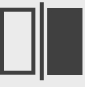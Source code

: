<mxfile version="25.0.1">
  <diagram name="第 1 页" id="ewl9boTtj5eG1xmZE2dz">
    <mxGraphModel dx="202" dy="129" grid="1" gridSize="3.937" guides="1" tooltips="1" connect="1" arrows="1" fold="1" page="1" pageScale="1" pageWidth="48" pageHeight="48" background="#EBEBEB" math="0" shadow="0">
      <root>
        <mxCell id="0" />
        <mxCell id="1" parent="0" />
        <mxCell id="tneqvr_D7_-3OC6fO03h-1" value="" style="endArrow=none;html=1;rounded=0;strokeColor=#404040;strokeWidth=2;" parent="1" edge="1">
          <mxGeometry width="50" height="50" relative="1" as="geometry">
            <mxPoint x="23.91" y="43.12" as="sourcePoint" />
            <mxPoint x="23.91" y="4.12" as="targetPoint" />
          </mxGeometry>
        </mxCell>
        <mxCell id="VMPgF3lo1GRiGYO-Sckb-1" value="" style="rounded=0;whiteSpace=wrap;html=1;fillColor=none;strokeColor=#404040;strokeWidth=2;" parent="1" vertex="1">
          <mxGeometry x="4" y="7.87" width="15.68" height="31.5" as="geometry" />
        </mxCell>
        <mxCell id="VMPgF3lo1GRiGYO-Sckb-2" value="" style="rounded=0;whiteSpace=wrap;html=1;fillColor=#404040;strokeColor=#404040;strokeWidth=2;" parent="1" vertex="1">
          <mxGeometry x="27.557" y="7.997" width="15.68" height="31.5" as="geometry" />
        </mxCell>
      </root>
    </mxGraphModel>
  </diagram>
</mxfile>
